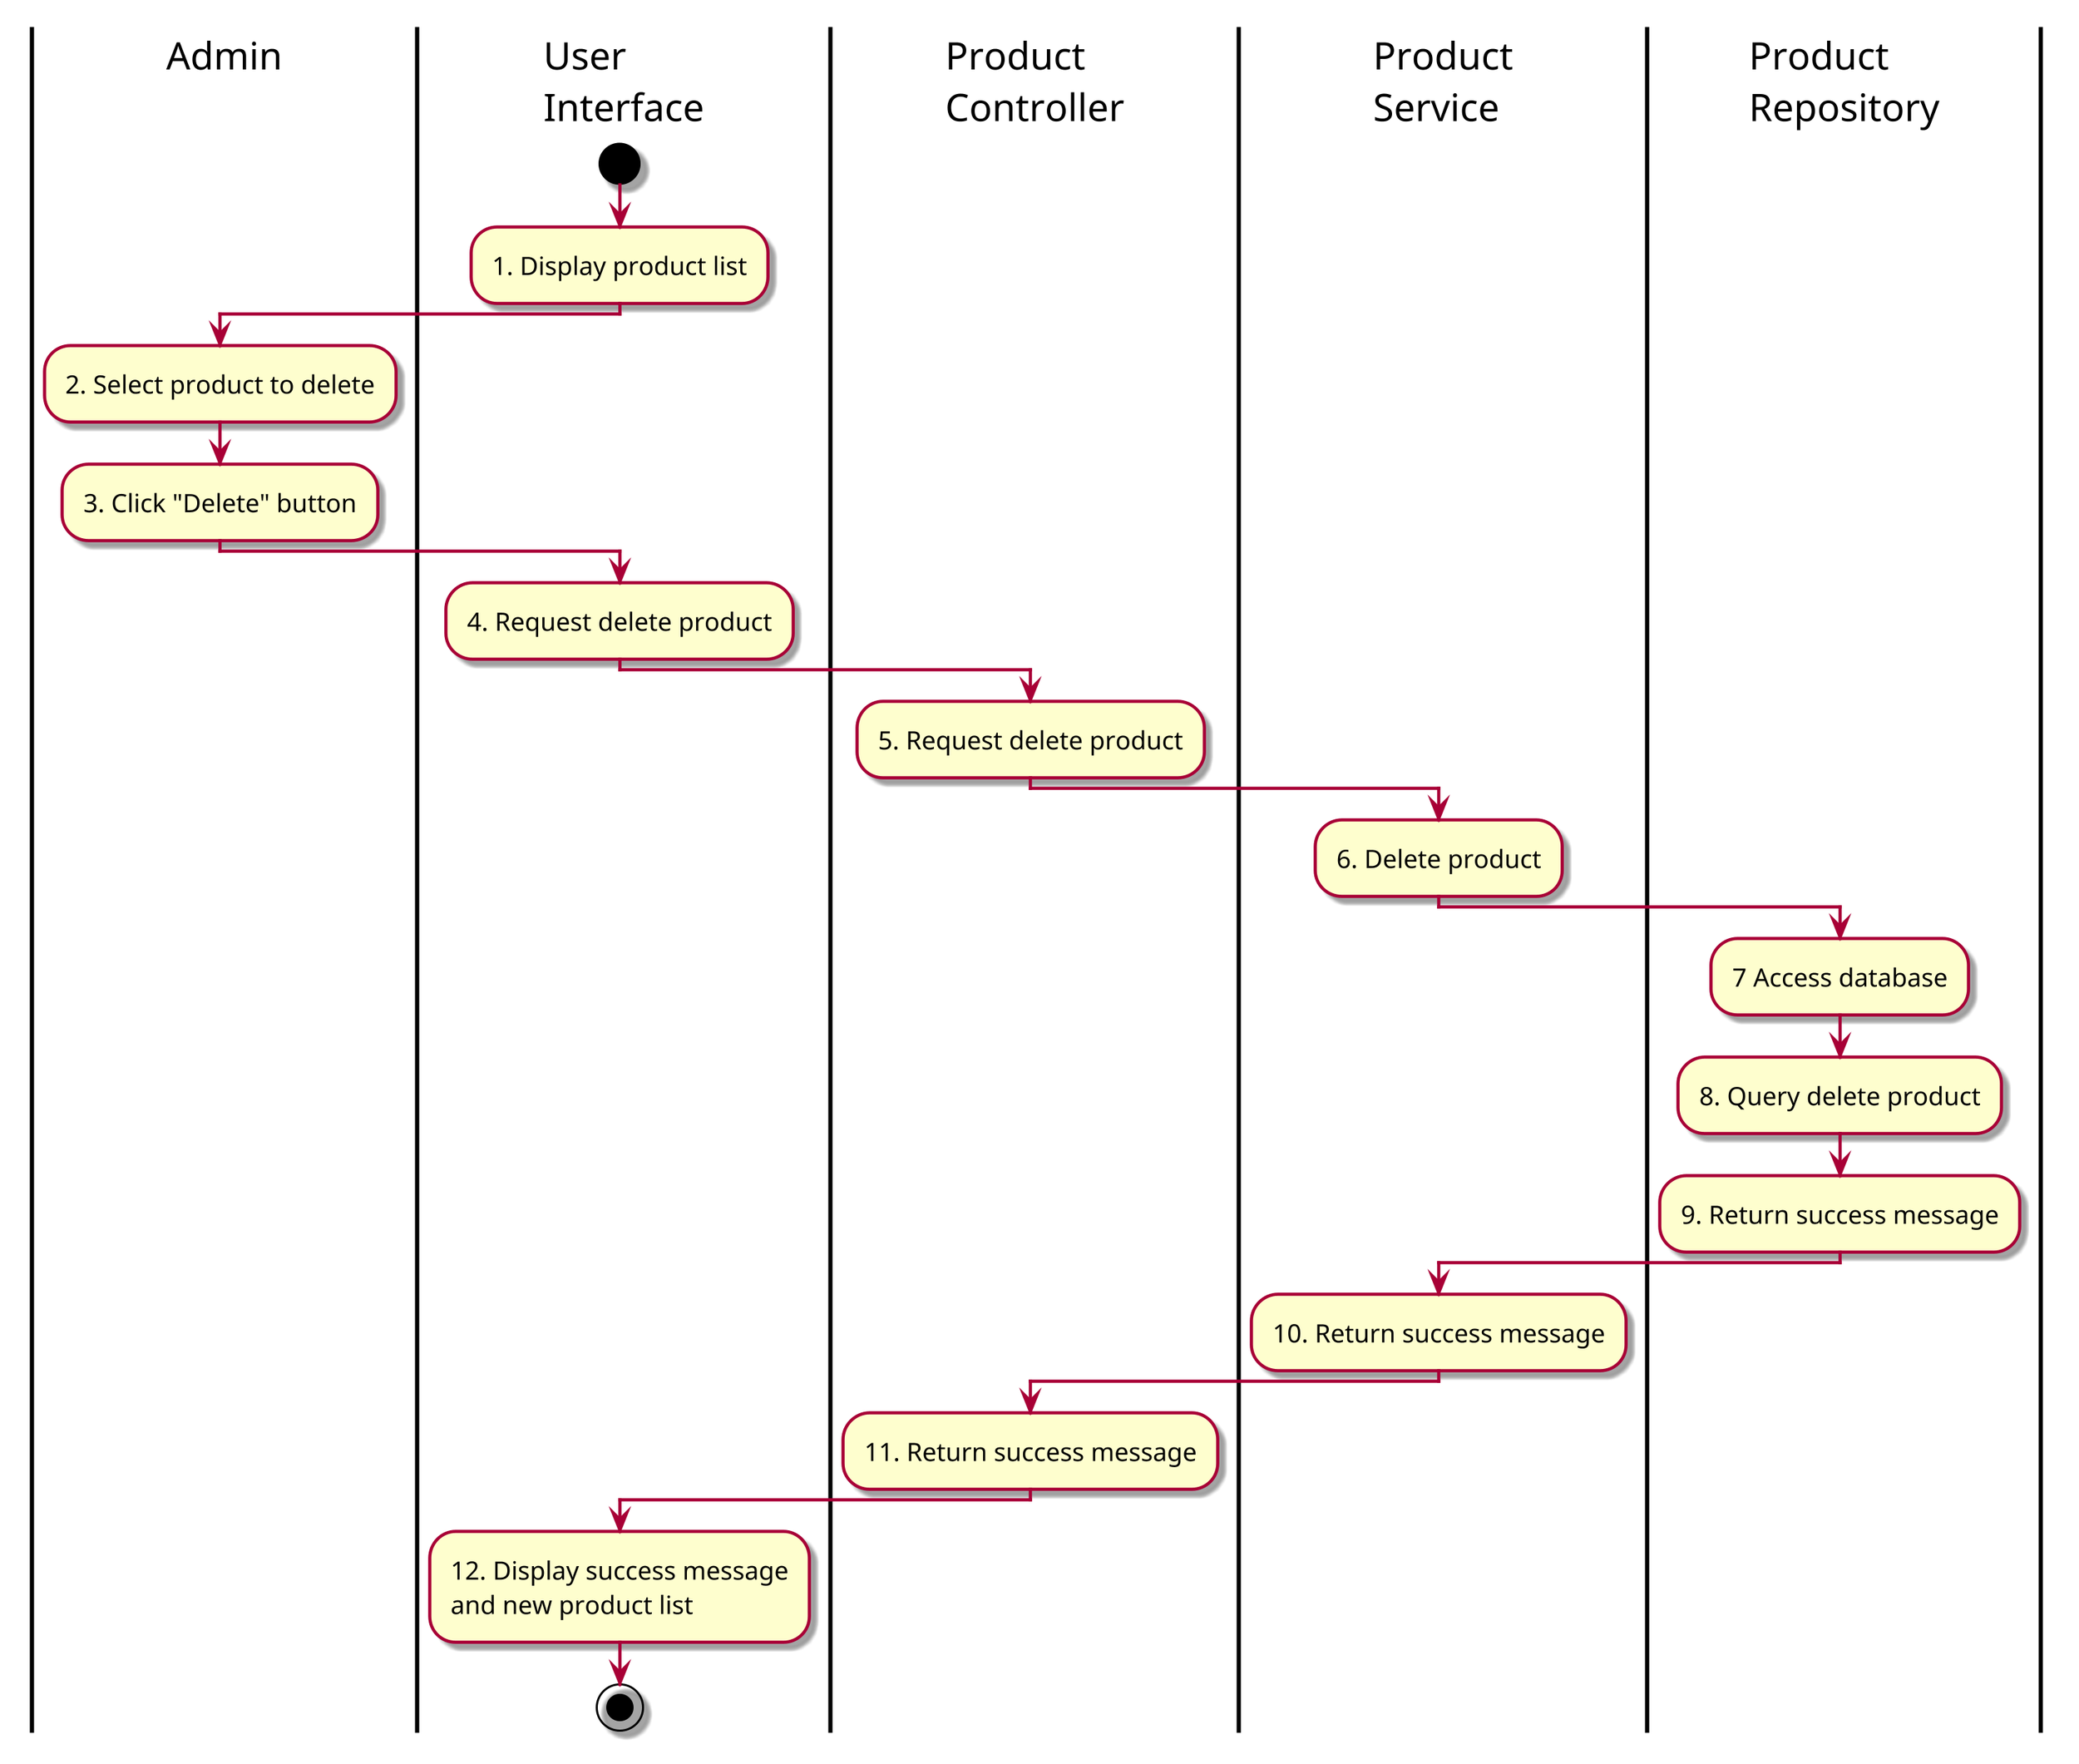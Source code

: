 @startuml ActDeleteProduct

skin rose
scale 3

|Admin|
|User\nInterface|
|Product\nController|
|Product\nService|
|Product\nRepository|
|User\nInterface|
start
:1. Display product list;
|Admin|
:2. Select product to delete;
:3. Click "Delete" button;
|User\nInterface|
:4. Request delete product;
|Product\nController|
:5. Request delete product;
|Product\nService|
:6. Delete product;
|Product\nRepository|
:7 Access database;
:8. Query delete product;
:9. Return success message;
|Product\nService|
:10. Return success message;
|Product\nController|
:11. Return success message;
|User\nInterface|
:12. Display success message\nand new product list;
stop

@enduml